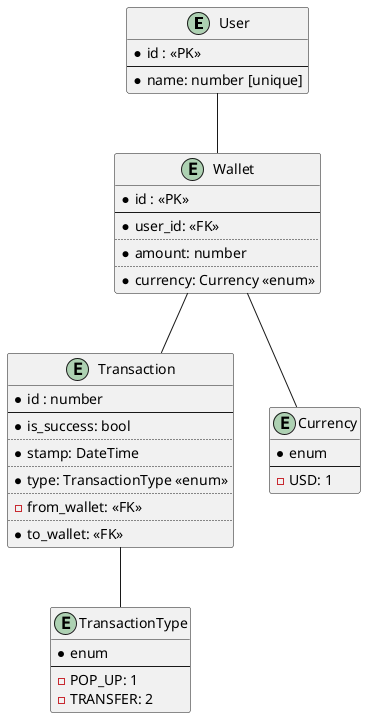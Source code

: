 @startuml

entity "User" as user {
  *id : <<PK>>
  --
  *name: number [unique]
}

entity "Wallet" as wallet {
  *id : <<PK>>
  --
  *user_id: <<FK>>
  ..
  *amount: number
  ..
  *currency: Currency <<enum>>
}

entity "Transaction" as transaction {
  *id : number
  --
  *is_success: bool
  ..
  *stamp: DateTime
  ..
  *type: TransactionType <<enum>>
  ..
  -from_wallet: <<FK>>
  ..
  *to_wallet: <<FK>>
}

entity "Currency" as currency {
  *enum
  --
  -USD: 1
}

entity "TransactionType" as transaction_type {
  *enum
  --
  -POP_UP: 1
  -TRANSFER: 2
}

user -- wallet
wallet -- transaction
wallet -- currency
transaction -- transaction_type

@enduml